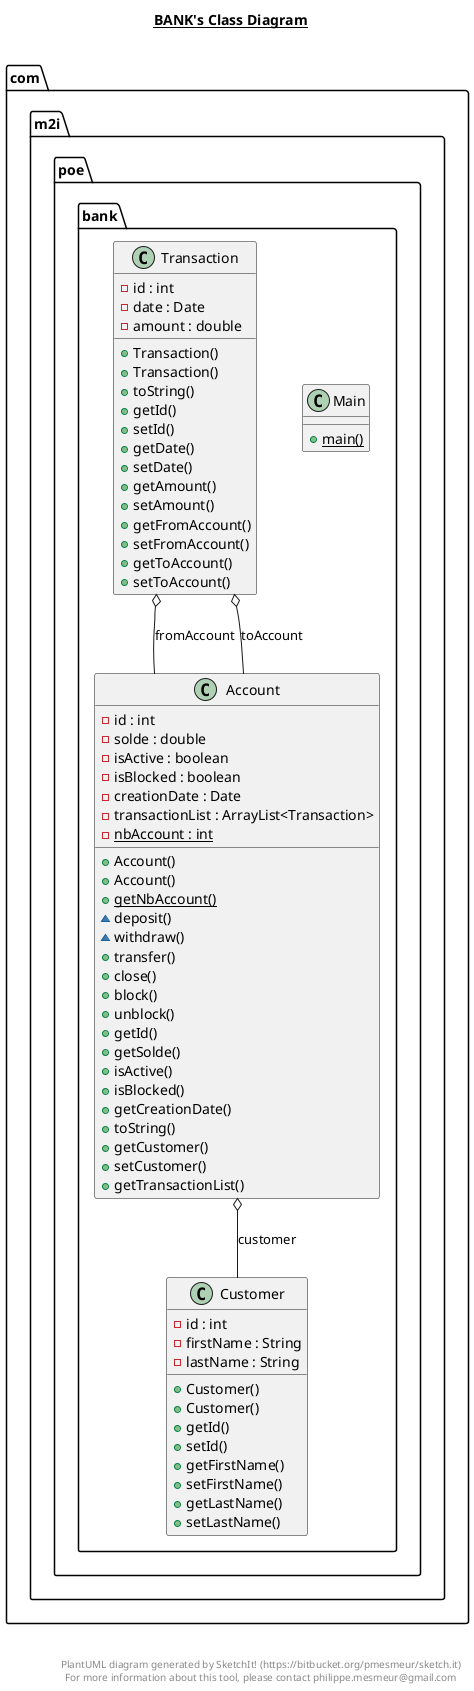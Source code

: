 @startuml

title __BANK's Class Diagram__\n

  package com.m2i.poe {
    package com.m2i.poe.bank {
      class Account {
          - id : int
          - solde : double
          - isActive : boolean
          - isBlocked : boolean
          - creationDate : Date
          - transactionList : ArrayList<Transaction>
          {static} - nbAccount : int
          + Account()
          + Account()
          {static} + getNbAccount()
          ~ deposit()
          ~ withdraw()
          + transfer()
          + close()
          + block()
          + unblock()
          + getId()
          + getSolde()
          + isActive()
          + isBlocked()
          + getCreationDate()
          + toString()
          + getCustomer()
          + setCustomer()
          + getTransactionList()
      }
    }
  }
  

  package com.m2i.poe {
    package com.m2i.poe.bank {
      class Customer {
          - id : int
          - firstName : String
          - lastName : String
          + Customer()
          + Customer()
          + getId()
          + setId()
          + getFirstName()
          + setFirstName()
          + getLastName()
          + setLastName()
      }
    }
  }
  

  package com.m2i.poe {
    package com.m2i.poe.bank {
      class Main {
          {static} + main()
      }
    }
  }
  

  package com.m2i.poe {
    package com.m2i.poe.bank {
      class Transaction {
          - id : int
          - date : Date
          - amount : double
          + Transaction()
          + Transaction()
          + toString()
          + getId()
          + setId()
          + getDate()
          + setDate()
          + getAmount()
          + setAmount()
          + getFromAccount()
          + setFromAccount()
          + getToAccount()
          + setToAccount()
      }
    }
  }
  

  Account o-- Customer : customer
  Transaction o-- Account : fromAccount
  Transaction o-- Account : toAccount


right footer


PlantUML diagram generated by SketchIt! (https://bitbucket.org/pmesmeur/sketch.it)
For more information about this tool, please contact philippe.mesmeur@gmail.com
endfooter

@enduml
